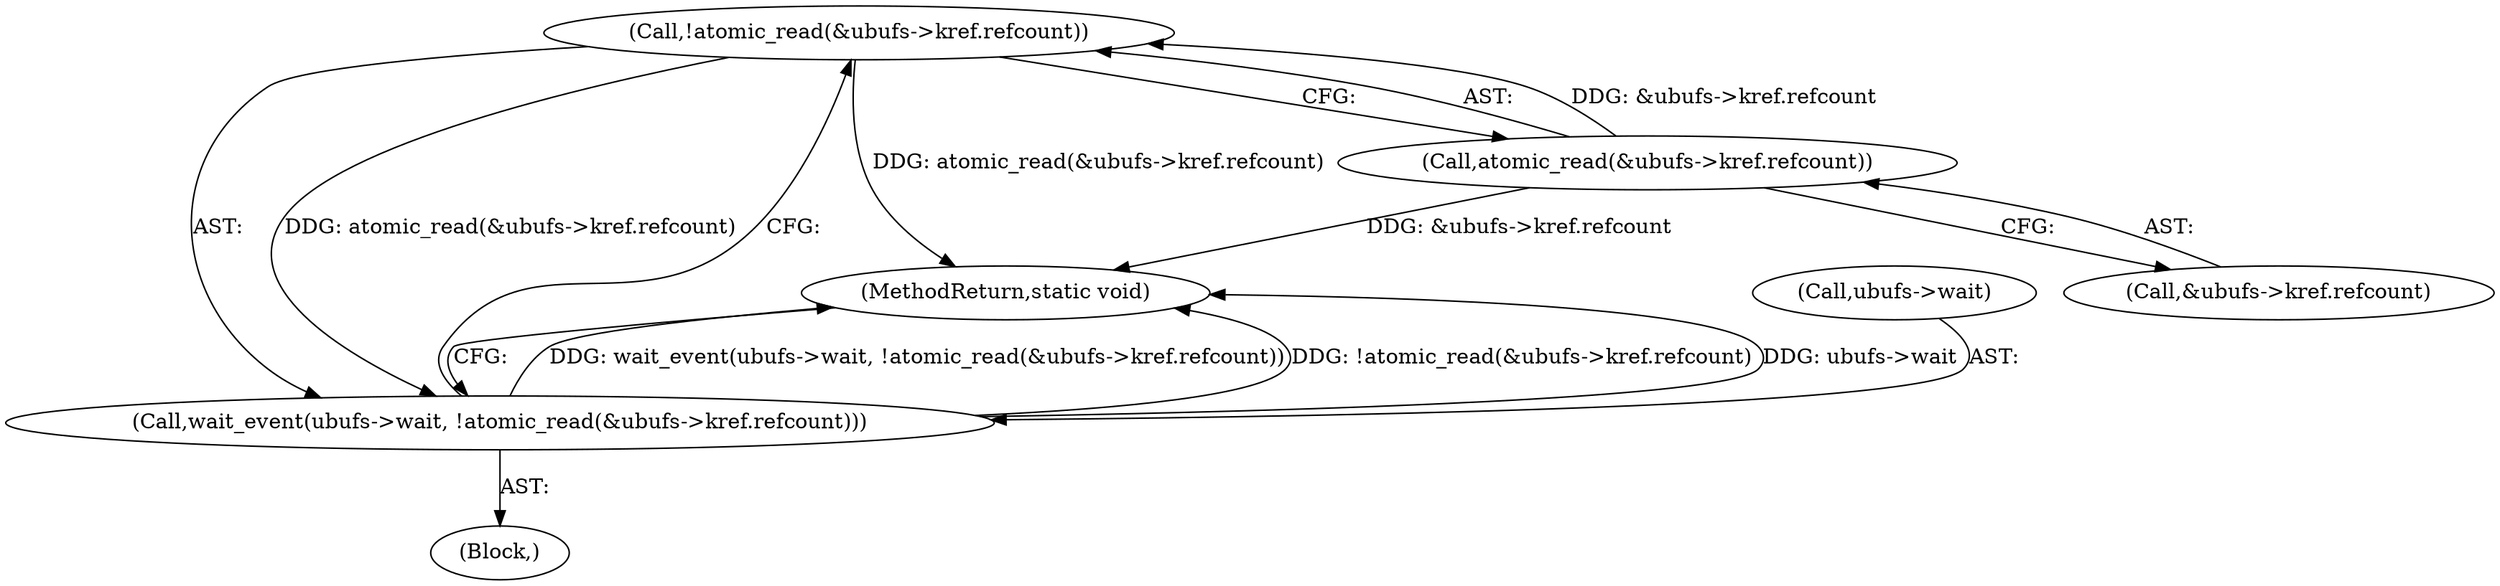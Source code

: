 digraph "0_linux_dd7633ecd553a5e304d349aa6f8eb8a0417098c5_0@API" {
"1000113" [label="(Call,!atomic_read(&ubufs->kref.refcount))"];
"1000114" [label="(Call,atomic_read(&ubufs->kref.refcount))"];
"1000109" [label="(Call,wait_event(ubufs->wait, !atomic_read(&ubufs->kref.refcount)))"];
"1000109" [label="(Call,wait_event(ubufs->wait, !atomic_read(&ubufs->kref.refcount)))"];
"1000114" [label="(Call,atomic_read(&ubufs->kref.refcount))"];
"1000113" [label="(Call,!atomic_read(&ubufs->kref.refcount))"];
"1000121" [label="(MethodReturn,static void)"];
"1000115" [label="(Call,&ubufs->kref.refcount)"];
"1000102" [label="(Block,)"];
"1000110" [label="(Call,ubufs->wait)"];
"1000113" -> "1000109"  [label="AST: "];
"1000113" -> "1000114"  [label="CFG: "];
"1000114" -> "1000113"  [label="AST: "];
"1000109" -> "1000113"  [label="CFG: "];
"1000113" -> "1000121"  [label="DDG: atomic_read(&ubufs->kref.refcount)"];
"1000113" -> "1000109"  [label="DDG: atomic_read(&ubufs->kref.refcount)"];
"1000114" -> "1000113"  [label="DDG: &ubufs->kref.refcount"];
"1000114" -> "1000115"  [label="CFG: "];
"1000115" -> "1000114"  [label="AST: "];
"1000114" -> "1000121"  [label="DDG: &ubufs->kref.refcount"];
"1000109" -> "1000102"  [label="AST: "];
"1000110" -> "1000109"  [label="AST: "];
"1000121" -> "1000109"  [label="CFG: "];
"1000109" -> "1000121"  [label="DDG: wait_event(ubufs->wait, !atomic_read(&ubufs->kref.refcount))"];
"1000109" -> "1000121"  [label="DDG: !atomic_read(&ubufs->kref.refcount)"];
"1000109" -> "1000121"  [label="DDG: ubufs->wait"];
}
